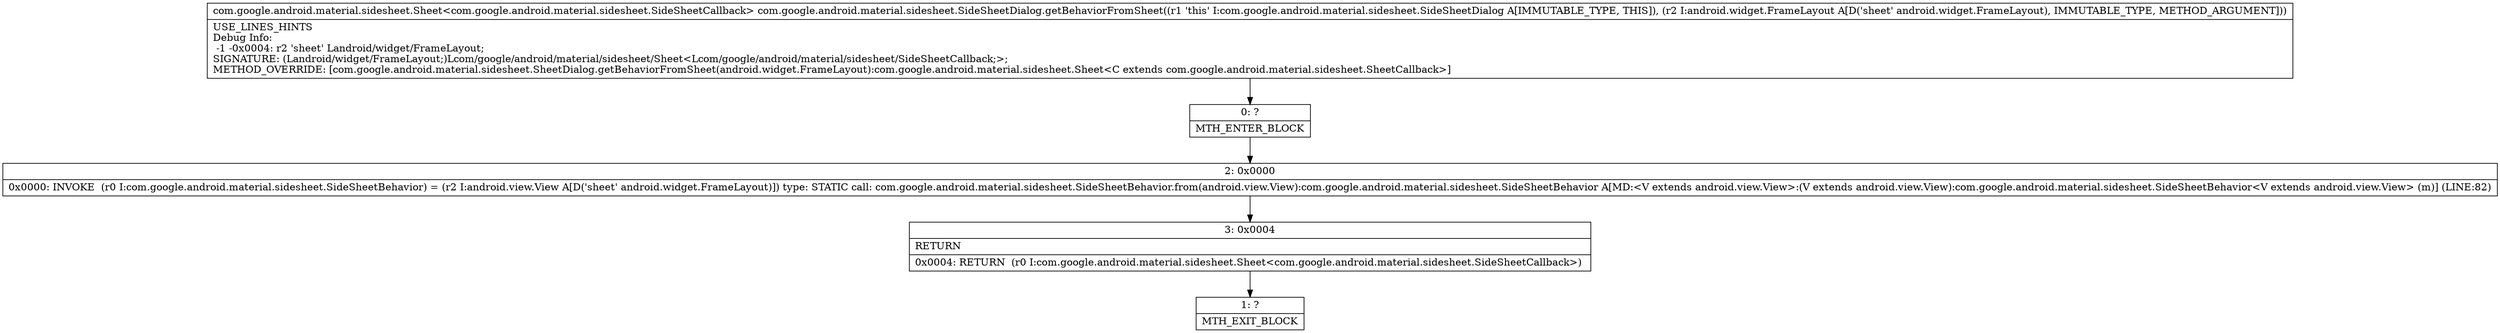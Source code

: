 digraph "CFG forcom.google.android.material.sidesheet.SideSheetDialog.getBehaviorFromSheet(Landroid\/widget\/FrameLayout;)Lcom\/google\/android\/material\/sidesheet\/Sheet;" {
Node_0 [shape=record,label="{0\:\ ?|MTH_ENTER_BLOCK\l}"];
Node_2 [shape=record,label="{2\:\ 0x0000|0x0000: INVOKE  (r0 I:com.google.android.material.sidesheet.SideSheetBehavior) = (r2 I:android.view.View A[D('sheet' android.widget.FrameLayout)]) type: STATIC call: com.google.android.material.sidesheet.SideSheetBehavior.from(android.view.View):com.google.android.material.sidesheet.SideSheetBehavior A[MD:\<V extends android.view.View\>:(V extends android.view.View):com.google.android.material.sidesheet.SideSheetBehavior\<V extends android.view.View\> (m)] (LINE:82)\l}"];
Node_3 [shape=record,label="{3\:\ 0x0004|RETURN\l|0x0004: RETURN  (r0 I:com.google.android.material.sidesheet.Sheet\<com.google.android.material.sidesheet.SideSheetCallback\>) \l}"];
Node_1 [shape=record,label="{1\:\ ?|MTH_EXIT_BLOCK\l}"];
MethodNode[shape=record,label="{com.google.android.material.sidesheet.Sheet\<com.google.android.material.sidesheet.SideSheetCallback\> com.google.android.material.sidesheet.SideSheetDialog.getBehaviorFromSheet((r1 'this' I:com.google.android.material.sidesheet.SideSheetDialog A[IMMUTABLE_TYPE, THIS]), (r2 I:android.widget.FrameLayout A[D('sheet' android.widget.FrameLayout), IMMUTABLE_TYPE, METHOD_ARGUMENT]))  | USE_LINES_HINTS\lDebug Info:\l  \-1 \-0x0004: r2 'sheet' Landroid\/widget\/FrameLayout;\lSIGNATURE: (Landroid\/widget\/FrameLayout;)Lcom\/google\/android\/material\/sidesheet\/Sheet\<Lcom\/google\/android\/material\/sidesheet\/SideSheetCallback;\>;\lMETHOD_OVERRIDE: [com.google.android.material.sidesheet.SheetDialog.getBehaviorFromSheet(android.widget.FrameLayout):com.google.android.material.sidesheet.Sheet\<C extends com.google.android.material.sidesheet.SheetCallback\>]\l}"];
MethodNode -> Node_0;Node_0 -> Node_2;
Node_2 -> Node_3;
Node_3 -> Node_1;
}

